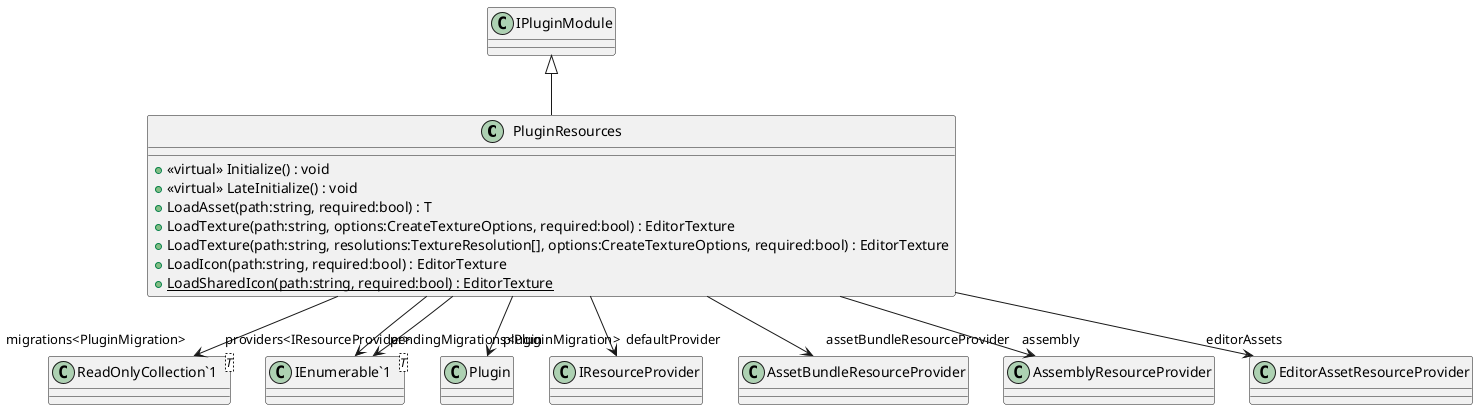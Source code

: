 @startuml
class PluginResources {
    + <<virtual>> Initialize() : void
    + <<virtual>> LateInitialize() : void
    + LoadAsset(path:string, required:bool) : T
    + LoadTexture(path:string, options:CreateTextureOptions, required:bool) : EditorTexture
    + LoadTexture(path:string, resolutions:TextureResolution[], options:CreateTextureOptions, required:bool) : EditorTexture
    + LoadIcon(path:string, required:bool) : EditorTexture
    + {static} LoadSharedIcon(path:string, required:bool) : EditorTexture
}
class "ReadOnlyCollection`1"<T> {
}
class "IEnumerable`1"<T> {
}
IPluginModule <|-- PluginResources
PluginResources --> "plugin" Plugin
PluginResources --> "migrations<PluginMigration>" "ReadOnlyCollection`1"
PluginResources --> "pendingMigrations<PluginMigration>" "IEnumerable`1"
PluginResources --> "defaultProvider" IResourceProvider
PluginResources --> "providers<IResourceProvider>" "IEnumerable`1"
PluginResources --> "assetBundleResourceProvider" AssetBundleResourceProvider
PluginResources --> "assembly" AssemblyResourceProvider
PluginResources --> "editorAssets" EditorAssetResourceProvider
@enduml
